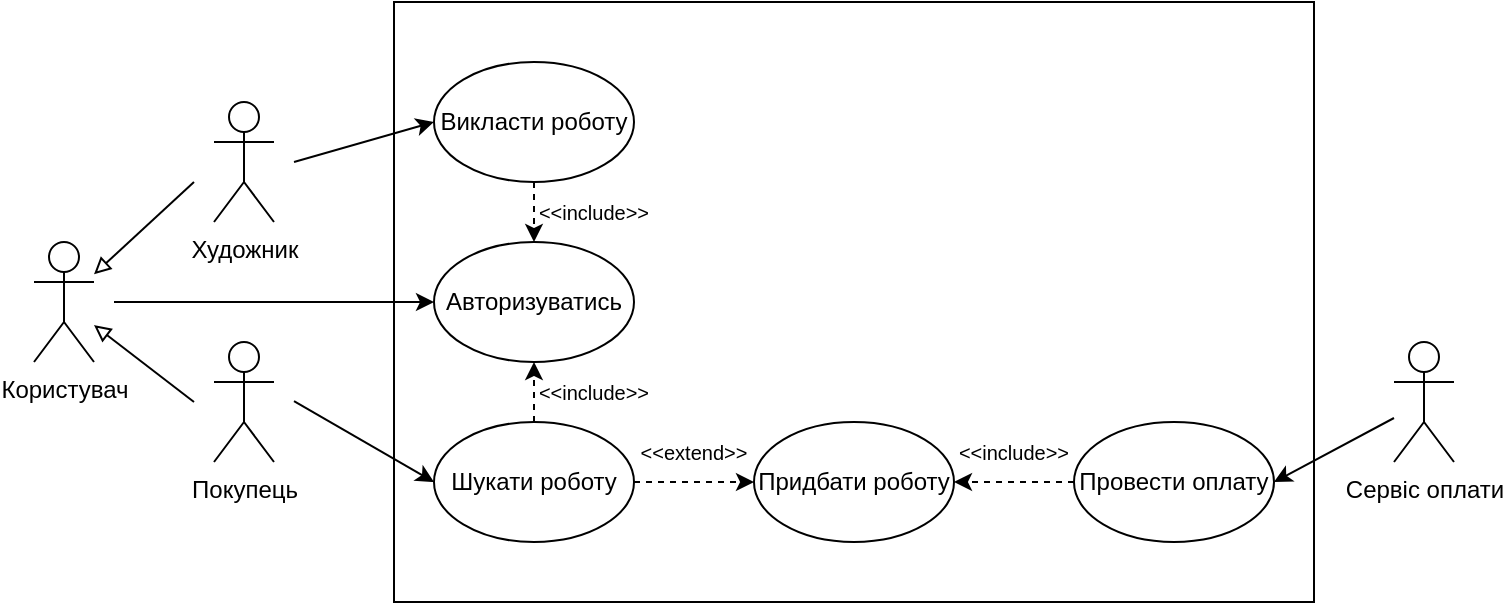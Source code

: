 <mxfile version="20.5.3" type="device"><diagram id="3LWY-Lgfk4nYCkW3nS7w" name="Страница 1"><mxGraphModel dx="997" dy="571" grid="1" gridSize="10" guides="1" tooltips="1" connect="1" arrows="1" fold="1" page="1" pageScale="1" pageWidth="827" pageHeight="1169" math="0" shadow="0"><root><mxCell id="0"/><mxCell id="1" parent="0"/><mxCell id="Jez0Ne4DgUkL3XqX2Kyu-1" value="" style="rounded=0;whiteSpace=wrap;html=1;" parent="1" vertex="1"><mxGeometry x="210" y="50" width="460" height="300" as="geometry"/></mxCell><mxCell id="paarDGqrIeViON9U21Fg-3" value="Художник" style="shape=umlActor;verticalLabelPosition=bottom;verticalAlign=top;html=1;outlineConnect=0;" parent="1" vertex="1"><mxGeometry x="120" y="100" width="30" height="60" as="geometry"/></mxCell><mxCell id="paarDGqrIeViON9U21Fg-4" value="Покупець" style="shape=umlActor;verticalLabelPosition=bottom;verticalAlign=top;html=1;outlineConnect=0;" parent="1" vertex="1"><mxGeometry x="120" y="220" width="30" height="60" as="geometry"/></mxCell><mxCell id="paarDGqrIeViON9U21Fg-5" value="Сервіс оплати" style="shape=umlActor;verticalLabelPosition=bottom;verticalAlign=top;html=1;outlineConnect=0;" parent="1" vertex="1"><mxGeometry x="710" y="220" width="30" height="60" as="geometry"/></mxCell><mxCell id="paarDGqrIeViON9U21Fg-8" value="Викласти роботу" style="ellipse;whiteSpace=wrap;html=1;" parent="1" vertex="1"><mxGeometry x="230" y="80" width="100" height="60" as="geometry"/></mxCell><mxCell id="paarDGqrIeViON9U21Fg-10" value="Придбати роботу" style="ellipse;whiteSpace=wrap;html=1;" parent="1" vertex="1"><mxGeometry x="390" y="260" width="100" height="60" as="geometry"/></mxCell><mxCell id="paarDGqrIeViON9U21Fg-12" value="Шукати роботу" style="ellipse;whiteSpace=wrap;html=1;" parent="1" vertex="1"><mxGeometry x="230" y="260" width="100" height="60" as="geometry"/></mxCell><mxCell id="paarDGqrIeViON9U21Fg-16" value="Провести оплату" style="ellipse;whiteSpace=wrap;html=1;" parent="1" vertex="1"><mxGeometry x="550" y="260" width="100" height="60" as="geometry"/></mxCell><mxCell id="paarDGqrIeViON9U21Fg-21" value="Користувач" style="shape=umlActor;verticalLabelPosition=bottom;verticalAlign=top;html=1;outlineConnect=0;" parent="1" vertex="1"><mxGeometry x="30" y="170" width="30" height="60" as="geometry"/></mxCell><mxCell id="paarDGqrIeViON9U21Fg-22" value="" style="endArrow=block;html=1;rounded=0;endFill=0;" parent="1" target="paarDGqrIeViON9U21Fg-21" edge="1"><mxGeometry width="50" height="50" relative="1" as="geometry"><mxPoint x="110" y="140" as="sourcePoint"/><mxPoint x="60" y="190" as="targetPoint"/></mxGeometry></mxCell><mxCell id="paarDGqrIeViON9U21Fg-24" value="" style="endArrow=classic;html=1;rounded=0;entryX=0;entryY=0.5;entryDx=0;entryDy=0;" parent="1" target="paarDGqrIeViON9U21Fg-8" edge="1"><mxGeometry width="50" height="50" relative="1" as="geometry"><mxPoint x="160" y="130" as="sourcePoint"/><mxPoint x="250" y="40" as="targetPoint"/></mxGeometry></mxCell><mxCell id="paarDGqrIeViON9U21Fg-25" value="" style="endArrow=classic;html=1;rounded=0;entryX=0;entryY=0.5;entryDx=0;entryDy=0;" parent="1" target="paarDGqrIeViON9U21Fg-12" edge="1"><mxGeometry width="50" height="50" relative="1" as="geometry"><mxPoint x="160.0" y="249.58" as="sourcePoint"/><mxPoint x="230" y="249.58" as="targetPoint"/></mxGeometry></mxCell><mxCell id="paarDGqrIeViON9U21Fg-26" value="" style="endArrow=classic;html=1;rounded=0;exitX=1;exitY=0.5;exitDx=0;exitDy=0;entryX=0;entryY=0.5;entryDx=0;entryDy=0;dashed=1;" parent="1" source="paarDGqrIeViON9U21Fg-12" target="paarDGqrIeViON9U21Fg-10" edge="1"><mxGeometry width="50" height="50" relative="1" as="geometry"><mxPoint x="360" y="210" as="sourcePoint"/><mxPoint x="410" y="160" as="targetPoint"/></mxGeometry></mxCell><mxCell id="paarDGqrIeViON9U21Fg-27" value="&lt;font style=&quot;font-size: 10px;&quot;&gt;&amp;lt;&amp;lt;extend&amp;gt;&amp;gt;&lt;/font&gt;" style="text;html=1;strokeColor=none;fillColor=none;align=center;verticalAlign=middle;whiteSpace=wrap;rounded=0;" parent="1" vertex="1"><mxGeometry x="330" y="260" width="60" height="30" as="geometry"/></mxCell><mxCell id="paarDGqrIeViON9U21Fg-28" value="" style="endArrow=classic;html=1;rounded=0;fontSize=10;entryX=1;entryY=0.5;entryDx=0;entryDy=0;" parent="1" source="paarDGqrIeViON9U21Fg-5" target="paarDGqrIeViON9U21Fg-16" edge="1"><mxGeometry width="50" height="50" relative="1" as="geometry"><mxPoint x="580" y="360" as="sourcePoint"/><mxPoint x="630" y="310" as="targetPoint"/></mxGeometry></mxCell><mxCell id="paarDGqrIeViON9U21Fg-29" value="" style="endArrow=classic;html=1;rounded=0;fontSize=10;entryX=1;entryY=0.5;entryDx=0;entryDy=0;exitX=0;exitY=0.5;exitDx=0;exitDy=0;dashed=1;" parent="1" source="paarDGqrIeViON9U21Fg-16" target="paarDGqrIeViON9U21Fg-10" edge="1"><mxGeometry width="50" height="50" relative="1" as="geometry"><mxPoint x="550" y="250" as="sourcePoint"/><mxPoint x="490" y="250" as="targetPoint"/></mxGeometry></mxCell><mxCell id="paarDGqrIeViON9U21Fg-30" value="&lt;font style=&quot;font-size: 10px;&quot;&gt;&amp;lt;&amp;lt;include&amp;gt;&amp;gt;&lt;/font&gt;" style="text;html=1;strokeColor=none;fillColor=none;align=center;verticalAlign=middle;whiteSpace=wrap;rounded=0;" parent="1" vertex="1"><mxGeometry x="490" y="260" width="60" height="30" as="geometry"/></mxCell><mxCell id="paarDGqrIeViON9U21Fg-33" value="Авторизуватись" style="ellipse;whiteSpace=wrap;html=1;" parent="1" vertex="1"><mxGeometry x="230" y="170" width="100" height="60" as="geometry"/></mxCell><mxCell id="paarDGqrIeViON9U21Fg-34" value="" style="endArrow=classic;html=1;rounded=0;fontSize=10;entryX=0.5;entryY=0;entryDx=0;entryDy=0;exitX=0.5;exitY=1;exitDx=0;exitDy=0;dashed=1;" parent="1" source="paarDGqrIeViON9U21Fg-8" target="paarDGqrIeViON9U21Fg-33" edge="1"><mxGeometry width="50" height="50" relative="1" as="geometry"><mxPoint x="280" y="150" as="sourcePoint"/><mxPoint x="420" y="130" as="targetPoint"/></mxGeometry></mxCell><mxCell id="paarDGqrIeViON9U21Fg-35" value="" style="endArrow=classic;html=1;rounded=0;fontSize=10;exitX=0.5;exitY=0;exitDx=0;exitDy=0;entryX=0.5;entryY=1;entryDx=0;entryDy=0;dashed=1;" parent="1" source="paarDGqrIeViON9U21Fg-12" target="paarDGqrIeViON9U21Fg-33" edge="1"><mxGeometry width="50" height="50" relative="1" as="geometry"><mxPoint x="200" y="260" as="sourcePoint"/><mxPoint x="250" y="210" as="targetPoint"/></mxGeometry></mxCell><mxCell id="paarDGqrIeViON9U21Fg-40" value="&lt;font style=&quot;font-size: 10px;&quot;&gt;&amp;lt;&amp;lt;include&amp;gt;&amp;gt;&lt;/font&gt;" style="text;html=1;strokeColor=none;fillColor=none;align=center;verticalAlign=middle;whiteSpace=wrap;rounded=0;" parent="1" vertex="1"><mxGeometry x="280" y="140" width="60" height="30" as="geometry"/></mxCell><mxCell id="paarDGqrIeViON9U21Fg-41" value="&lt;font style=&quot;font-size: 10px;&quot;&gt;&amp;lt;&amp;lt;include&amp;gt;&amp;gt;&lt;/font&gt;" style="text;html=1;strokeColor=none;fillColor=none;align=center;verticalAlign=middle;whiteSpace=wrap;rounded=0;" parent="1" vertex="1"><mxGeometry x="280" y="230" width="60" height="30" as="geometry"/></mxCell><mxCell id="Jez0Ne4DgUkL3XqX2Kyu-2" value="" style="endArrow=block;html=1;rounded=0;endFill=0;" parent="1" target="paarDGqrIeViON9U21Fg-21" edge="1"><mxGeometry width="50" height="50" relative="1" as="geometry"><mxPoint x="110" y="250" as="sourcePoint"/><mxPoint x="60" y="190" as="targetPoint"/></mxGeometry></mxCell><mxCell id="Jez0Ne4DgUkL3XqX2Kyu-3" value="" style="endArrow=classic;html=1;rounded=0;entryX=0;entryY=0.5;entryDx=0;entryDy=0;" parent="1" target="paarDGqrIeViON9U21Fg-33" edge="1"><mxGeometry width="50" height="50" relative="1" as="geometry"><mxPoint x="70" y="200" as="sourcePoint"/><mxPoint x="240.0" y="300" as="targetPoint"/></mxGeometry></mxCell></root></mxGraphModel></diagram></mxfile>